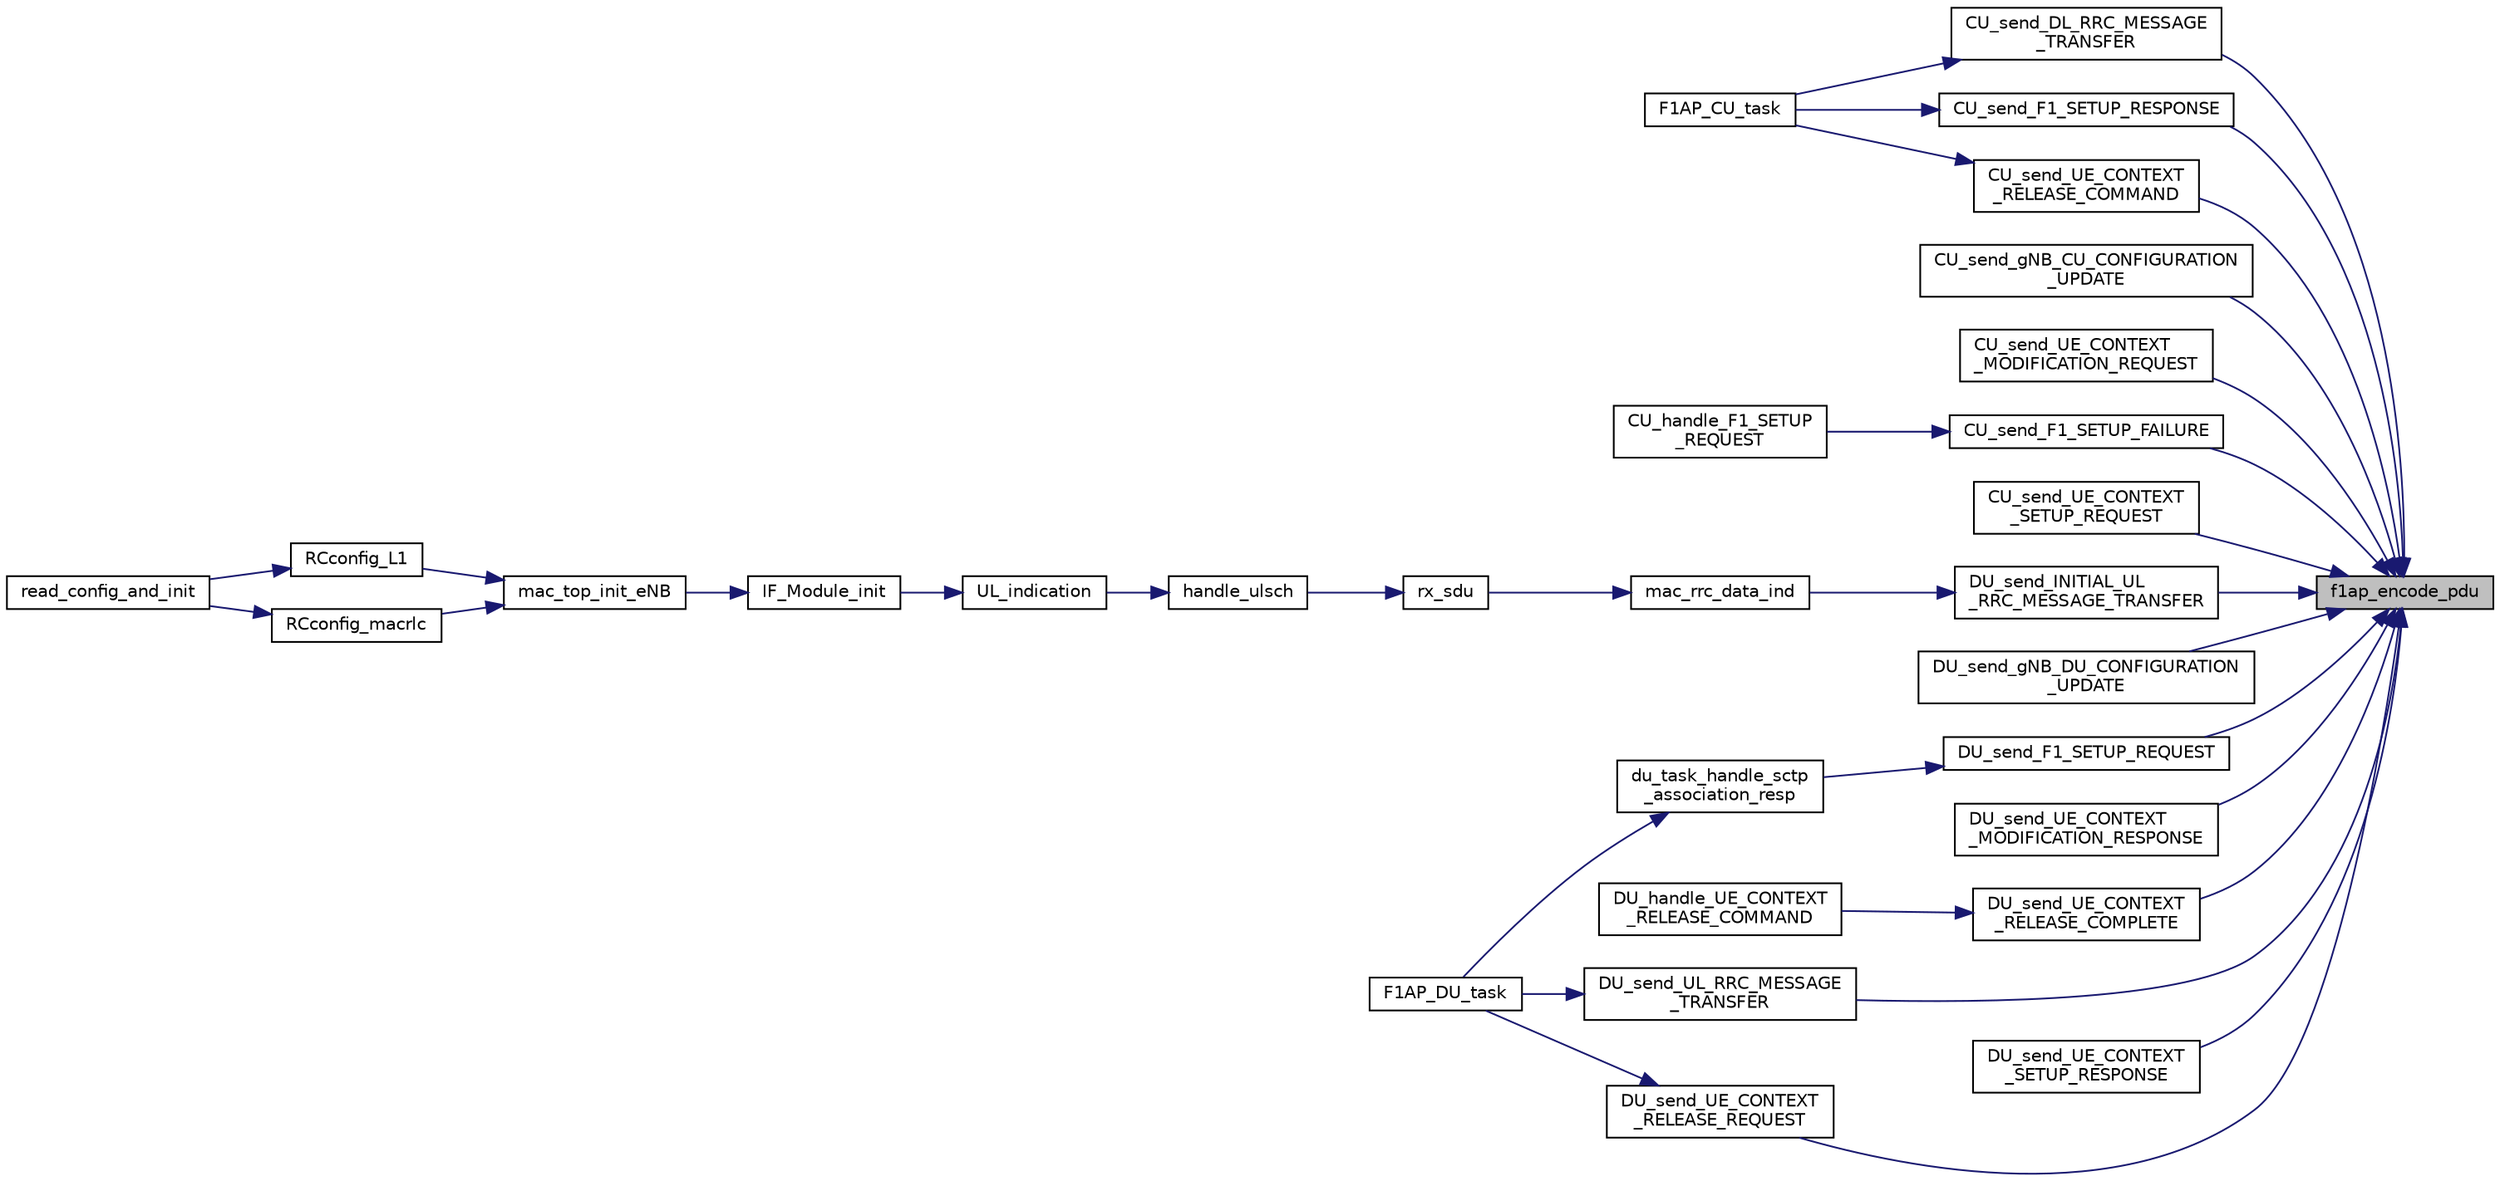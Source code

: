 digraph "f1ap_encode_pdu"
{
 // LATEX_PDF_SIZE
  edge [fontname="Helvetica",fontsize="10",labelfontname="Helvetica",labelfontsize="10"];
  node [fontname="Helvetica",fontsize="10",shape=record];
  rankdir="RL";
  Node1 [label="f1ap_encode_pdu",height=0.2,width=0.4,color="black", fillcolor="grey75", style="filled", fontcolor="black",tooltip=" "];
  Node1 -> Node2 [dir="back",color="midnightblue",fontsize="10",style="solid",fontname="Helvetica"];
  Node2 [label="CU_send_DL_RRC_MESSAGE\l_TRANSFER",height=0.2,width=0.4,color="black", fillcolor="white", style="filled",URL="$f1ap__cu__rrc__message__transfer_8h.html#afba97e073300405c03a922b03d2bb043",tooltip=" "];
  Node2 -> Node3 [dir="back",color="midnightblue",fontsize="10",style="solid",fontname="Helvetica"];
  Node3 [label="F1AP_CU_task",height=0.2,width=0.4,color="black", fillcolor="white", style="filled",URL="$f1ap__cu__task_8h.html#a0383570bfaf226e5df424904480e7399",tooltip=" "];
  Node1 -> Node4 [dir="back",color="midnightblue",fontsize="10",style="solid",fontname="Helvetica"];
  Node4 [label="CU_send_F1_SETUP_FAILURE",height=0.2,width=0.4,color="black", fillcolor="white", style="filled",URL="$f1ap__cu__interface__management_8h.html#ae5fff873d4e32882c2a449eea1ba1866",tooltip=" "];
  Node4 -> Node5 [dir="back",color="midnightblue",fontsize="10",style="solid",fontname="Helvetica"];
  Node5 [label="CU_handle_F1_SETUP\l_REQUEST",height=0.2,width=0.4,color="black", fillcolor="white", style="filled",URL="$f1ap__cu__interface__management_8h.html#a0647d0a332b1626e6ab1cb65c255a8ce",tooltip=" "];
  Node1 -> Node6 [dir="back",color="midnightblue",fontsize="10",style="solid",fontname="Helvetica"];
  Node6 [label="CU_send_F1_SETUP_RESPONSE",height=0.2,width=0.4,color="black", fillcolor="white", style="filled",URL="$f1ap__cu__interface__management_8h.html#adafa574c6502ee44e2f620f72fe6ab38",tooltip=" "];
  Node6 -> Node3 [dir="back",color="midnightblue",fontsize="10",style="solid",fontname="Helvetica"];
  Node1 -> Node7 [dir="back",color="midnightblue",fontsize="10",style="solid",fontname="Helvetica"];
  Node7 [label="CU_send_gNB_CU_CONFIGURATION\l_UPDATE",height=0.2,width=0.4,color="black", fillcolor="white", style="filled",URL="$f1ap__cu__interface__management_8h.html#ac0b3e3c69dee32d9888e6cf200c2c9b2",tooltip=" "];
  Node1 -> Node8 [dir="back",color="midnightblue",fontsize="10",style="solid",fontname="Helvetica"];
  Node8 [label="CU_send_UE_CONTEXT\l_MODIFICATION_REQUEST",height=0.2,width=0.4,color="black", fillcolor="white", style="filled",URL="$f1ap__cu__ue__context__management_8h.html#a625c831115f5015bed750a91b7ca4e84",tooltip=" "];
  Node1 -> Node9 [dir="back",color="midnightblue",fontsize="10",style="solid",fontname="Helvetica"];
  Node9 [label="CU_send_UE_CONTEXT\l_RELEASE_COMMAND",height=0.2,width=0.4,color="black", fillcolor="white", style="filled",URL="$f1ap__cu__ue__context__management_8h.html#ad5a3d08d08a29763c401f14071698984",tooltip=" "];
  Node9 -> Node3 [dir="back",color="midnightblue",fontsize="10",style="solid",fontname="Helvetica"];
  Node1 -> Node10 [dir="back",color="midnightblue",fontsize="10",style="solid",fontname="Helvetica"];
  Node10 [label="CU_send_UE_CONTEXT\l_SETUP_REQUEST",height=0.2,width=0.4,color="black", fillcolor="white", style="filled",URL="$f1ap__cu__ue__context__management_8h.html#a4d48fd3e6330ad4c2ec929a2de387631",tooltip=" "];
  Node1 -> Node11 [dir="back",color="midnightblue",fontsize="10",style="solid",fontname="Helvetica"];
  Node11 [label="DU_send_F1_SETUP_REQUEST",height=0.2,width=0.4,color="black", fillcolor="white", style="filled",URL="$f1ap__du__interface__management_8h.html#a56395291dff75b2497b3674350a927aa",tooltip=" "];
  Node11 -> Node12 [dir="back",color="midnightblue",fontsize="10",style="solid",fontname="Helvetica"];
  Node12 [label="du_task_handle_sctp\l_association_resp",height=0.2,width=0.4,color="black", fillcolor="white", style="filled",URL="$f1ap__du__task_8h.html#a98aff42bc55c422d772511bd2d27fa8c",tooltip=" "];
  Node12 -> Node13 [dir="back",color="midnightblue",fontsize="10",style="solid",fontname="Helvetica"];
  Node13 [label="F1AP_DU_task",height=0.2,width=0.4,color="black", fillcolor="white", style="filled",URL="$f1ap__du__task_8h.html#a179d85615869309ee3cb39981c12aa53",tooltip=" "];
  Node1 -> Node14 [dir="back",color="midnightblue",fontsize="10",style="solid",fontname="Helvetica"];
  Node14 [label="DU_send_gNB_DU_CONFIGURATION\l_UPDATE",height=0.2,width=0.4,color="black", fillcolor="white", style="filled",URL="$f1ap__du__interface__management_8h.html#a6e304abbeffeabf0499d326ce77121e5",tooltip=" "];
  Node1 -> Node15 [dir="back",color="midnightblue",fontsize="10",style="solid",fontname="Helvetica"];
  Node15 [label="DU_send_INITIAL_UL\l_RRC_MESSAGE_TRANSFER",height=0.2,width=0.4,color="black", fillcolor="white", style="filled",URL="$f1ap__du__rrc__message__transfer_8h.html#af16f862028a7b266b94d3de7eb009fd7",tooltip=" "];
  Node15 -> Node16 [dir="back",color="midnightblue",fontsize="10",style="solid",fontname="Helvetica"];
  Node16 [label="mac_rrc_data_ind",height=0.2,width=0.4,color="black", fillcolor="white", style="filled",URL="$group____rrc.html#ga27bdbafc2b9df6bb7560b11d7196343e",tooltip=" "];
  Node16 -> Node17 [dir="back",color="midnightblue",fontsize="10",style="solid",fontname="Helvetica"];
  Node17 [label="rx_sdu",height=0.2,width=0.4,color="black", fillcolor="white", style="filled",URL="$group____mac.html#gafa4fade9588c7ec028d474b53b37c11e",tooltip=" "];
  Node17 -> Node18 [dir="back",color="midnightblue",fontsize="10",style="solid",fontname="Helvetica"];
  Node18 [label="handle_ulsch",height=0.2,width=0.4,color="black", fillcolor="white", style="filled",URL="$IF__Module_8c.html#afb0615963db57d6fffb3d2d35befba28",tooltip=" "];
  Node18 -> Node19 [dir="back",color="midnightblue",fontsize="10",style="solid",fontname="Helvetica"];
  Node19 [label="UL_indication",height=0.2,width=0.4,color="black", fillcolor="white", style="filled",URL="$IF__Module_8h.html#a0e2ef22a02b2c6683ab06f6d53f92e4d",tooltip=" "];
  Node19 -> Node20 [dir="back",color="midnightblue",fontsize="10",style="solid",fontname="Helvetica"];
  Node20 [label="IF_Module_init",height=0.2,width=0.4,color="black", fillcolor="white", style="filled",URL="$IF__Module_8h.html#a889f718a2d163ae240f8aa0732d35a81",tooltip=" "];
  Node20 -> Node21 [dir="back",color="midnightblue",fontsize="10",style="solid",fontname="Helvetica"];
  Node21 [label="mac_top_init_eNB",height=0.2,width=0.4,color="black", fillcolor="white", style="filled",URL="$group____mac.html#ga7b366a80fdb7f92ef5b4418560f2c330",tooltip=" "];
  Node21 -> Node22 [dir="back",color="midnightblue",fontsize="10",style="solid",fontname="Helvetica"];
  Node22 [label="RCconfig_L1",height=0.2,width=0.4,color="black", fillcolor="white", style="filled",URL="$group____enb__app.html#gaf0a0b784f891b689029fdac80981bb48",tooltip=" "];
  Node22 -> Node23 [dir="back",color="midnightblue",fontsize="10",style="solid",fontname="Helvetica"];
  Node23 [label="read_config_and_init",height=0.2,width=0.4,color="black", fillcolor="white", style="filled",URL="$group____enb__app.html#gafd8182cd803334f6a7df61898dc81389",tooltip=" "];
  Node21 -> Node24 [dir="back",color="midnightblue",fontsize="10",style="solid",fontname="Helvetica"];
  Node24 [label="RCconfig_macrlc",height=0.2,width=0.4,color="black", fillcolor="white", style="filled",URL="$group____enb__app.html#gad938d81629b25898f7beb6f9c854846b",tooltip=" "];
  Node24 -> Node23 [dir="back",color="midnightblue",fontsize="10",style="solid",fontname="Helvetica"];
  Node1 -> Node25 [dir="back",color="midnightblue",fontsize="10",style="solid",fontname="Helvetica"];
  Node25 [label="DU_send_UE_CONTEXT\l_MODIFICATION_RESPONSE",height=0.2,width=0.4,color="black", fillcolor="white", style="filled",URL="$f1ap__du__ue__context__management_8h.html#ab2872c1effc55b4ee8f1846383fde139",tooltip=" "];
  Node1 -> Node26 [dir="back",color="midnightblue",fontsize="10",style="solid",fontname="Helvetica"];
  Node26 [label="DU_send_UE_CONTEXT\l_RELEASE_COMPLETE",height=0.2,width=0.4,color="black", fillcolor="white", style="filled",URL="$f1ap__du__ue__context__management_8h.html#ad1c0cbf0cd9d67aae4c8efdc89cdfee4",tooltip=" "];
  Node26 -> Node27 [dir="back",color="midnightblue",fontsize="10",style="solid",fontname="Helvetica"];
  Node27 [label="DU_handle_UE_CONTEXT\l_RELEASE_COMMAND",height=0.2,width=0.4,color="black", fillcolor="white", style="filled",URL="$f1ap__du__ue__context__management_8h.html#ab84c4078987a6de0b9f32a831f58c38a",tooltip=" "];
  Node1 -> Node28 [dir="back",color="midnightblue",fontsize="10",style="solid",fontname="Helvetica"];
  Node28 [label="DU_send_UE_CONTEXT\l_RELEASE_REQUEST",height=0.2,width=0.4,color="black", fillcolor="white", style="filled",URL="$f1ap__du__ue__context__management_8h.html#a9e3edc92faca778bed9f034b42e3bab7",tooltip=" "];
  Node28 -> Node13 [dir="back",color="midnightblue",fontsize="10",style="solid",fontname="Helvetica"];
  Node1 -> Node29 [dir="back",color="midnightblue",fontsize="10",style="solid",fontname="Helvetica"];
  Node29 [label="DU_send_UE_CONTEXT\l_SETUP_RESPONSE",height=0.2,width=0.4,color="black", fillcolor="white", style="filled",URL="$f1ap__du__ue__context__management_8h.html#a642536d86f27924b936e22700b004695",tooltip=" "];
  Node1 -> Node30 [dir="back",color="midnightblue",fontsize="10",style="solid",fontname="Helvetica"];
  Node30 [label="DU_send_UL_RRC_MESSAGE\l_TRANSFER",height=0.2,width=0.4,color="black", fillcolor="white", style="filled",URL="$f1ap__du__rrc__message__transfer_8h.html#ad800ced4af2d18bc7a9081d8fcbdeb01",tooltip=" "];
  Node30 -> Node13 [dir="back",color="midnightblue",fontsize="10",style="solid",fontname="Helvetica"];
}
